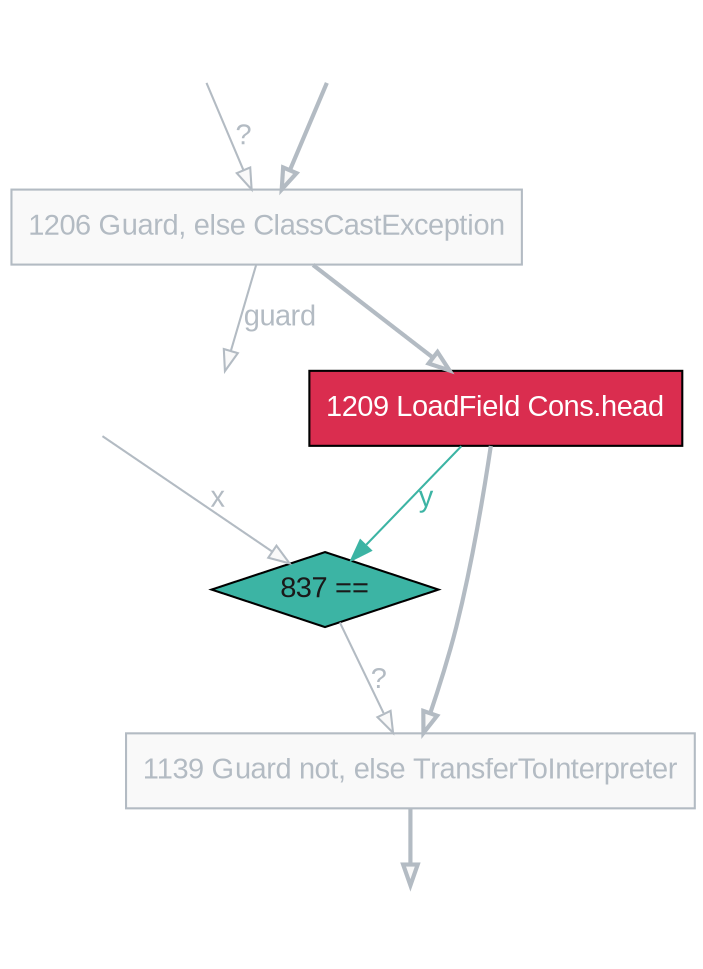 digraph G {
  graph [bgcolor="white"];
  node231 [style="invis",label=""];
  node837 [label="837 ==",shape="diamond",fontname="Arial",style="filled",color="black",fillcolor="#3cb4a4",fontcolor="#1a1919"];
  node1139 [label="1139 Guard not, else TransferToInterpreter",shape="rectangle",fontname="Arial",style="filled",color="#b3bbc3",fillcolor="#f9f9f9",fontcolor="#b3bbc3"];
  node1141 [style="invis",label=""];
  node1194 [style="invis",label=""];
  node1195 [style="invis",label=""];
  node1208 [style="invis",label=""];
  node1206 [label="1206 Guard, else ClassCastException",shape="rectangle",fontname="Arial",style="filled",color="#b3bbc3",fillcolor="#f9f9f9",fontcolor="#b3bbc3"];
  node1209 [label="1209 LoadField Cons.head",shape="rectangle",fontname="Arial",style="filled",color="black",fillcolor="#da2d4f",fontcolor="#ffffff"];
  node1211 [style="invis",label=""];
  node231 -> node837 [label="x",fontname="arial",color="#b3bbc3",fontcolor="#b3bbc3",fillcolor="#f9f9f9"];
  node1209 -> node837 [label="y",fontname="arial",color="#3cb4a4",fontcolor="#3cb4a4"];
  node837 -> node1139 [label="?",fontname="arial",color="#b3bbc3",fontcolor="#b3bbc3",fillcolor="#f9f9f9"];
  node1139 -> node1141 [fontname="arial",color="#b3bbc3",fontcolor="#b3bbc3",penwidth="2",fillcolor="#f9f9f9"];
  node1194 -> node1206 [label="?",fontname="arial",color="#b3bbc3",fontcolor="#b3bbc3",fillcolor="#f9f9f9"];
  node1206 -> node1209 [fontname="arial",color="#b3bbc3",fontcolor="#b3bbc3",penwidth="2",fillcolor="#f9f9f9"];
  node1206 -> node1208 [label="guard",fontname="arial",color="#b3bbc3",fontcolor="#b3bbc3",fillcolor="#f9f9f9"];
  node1209 -> node1139 [fontname="arial",color="#b3bbc3",fontcolor="#b3bbc3",penwidth="2",fillcolor="#f9f9f9"];
  node1211 -> node1206 [fontname="arial",color="#b3bbc3",fontcolor="#b3bbc3",penwidth="2",fillcolor="#f9f9f9"];
}
